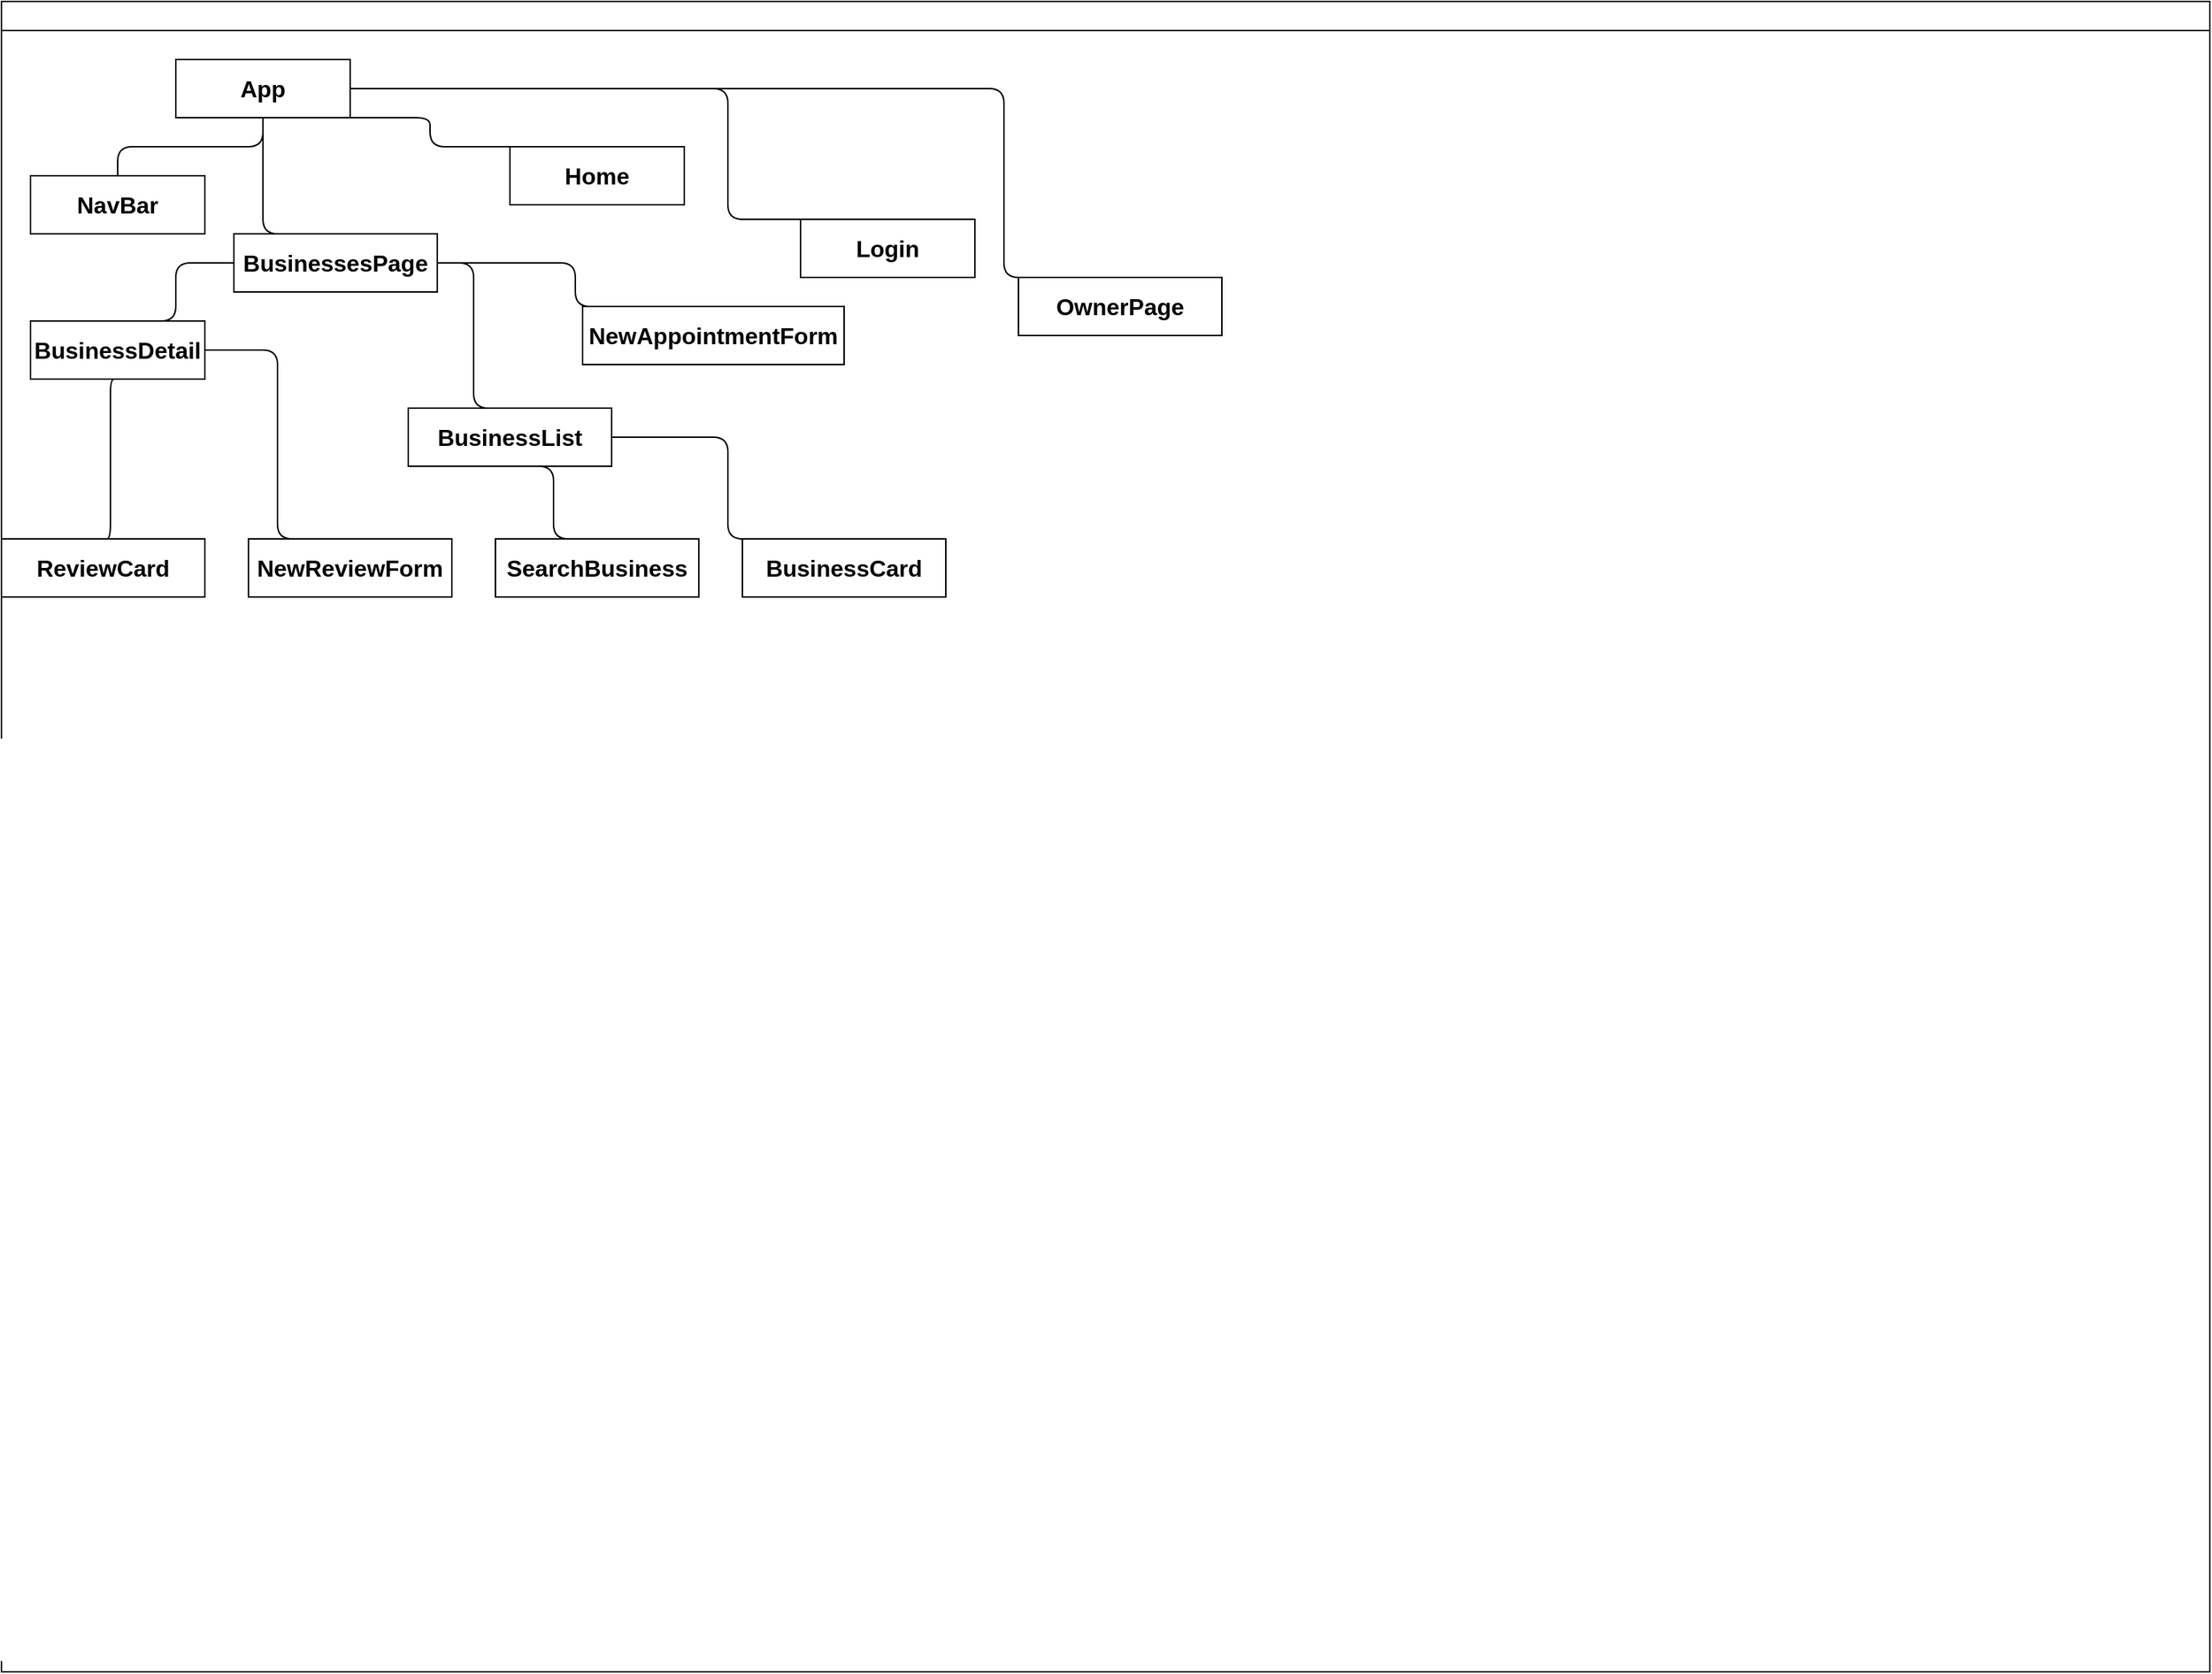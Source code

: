 <mxfile>
    <diagram id="x5R302lMvzV8paGUqvr0" name="Page-1">
        <mxGraphModel dx="1758" dy="379" grid="1" gridSize="10" guides="1" tooltips="1" connect="1" arrows="1" fold="1" page="1" pageScale="1" pageWidth="850" pageHeight="1100" math="0" shadow="0">
            <root>
                <mxCell id="0"/>
                <mxCell id="1" parent="0"/>
                <mxCell id="2" value="&#10;&#10;&#10;&#10;&#10;&#10;&#10;&#10;&#10;&#10;&#10;&#10;&#10;&#10;&#10;&#10;&#10;&#10;&#10;&#10;&#10;&#10;&#10;&#10;" style="swimlane;startSize=20;horizontal=1;containerType=tree;align=center;" vertex="1" parent="1">
                    <mxGeometry x="-690" y="70" width="1520" height="1150" as="geometry"/>
                </mxCell>
                <mxCell id="171" style="edgeStyle=elbowEdgeStyle;html=1;startArrow=none;endArrow=none;entryX=0.5;entryY=0;entryDx=0;entryDy=0;fontSize=16;" edge="1" parent="2" source="4" target="166">
                    <mxGeometry relative="1" as="geometry">
                        <Array as="points">
                            <mxPoint x="690" y="60"/>
                        </Array>
                    </mxGeometry>
                </mxCell>
                <mxCell id="173" style="edgeStyle=elbowEdgeStyle;html=1;startArrow=none;endArrow=none;entryX=0.5;entryY=0;entryDx=0;entryDy=0;fontSize=16;" edge="1" parent="2" source="4" target="172">
                    <mxGeometry relative="1" as="geometry">
                        <Array as="points">
                            <mxPoint x="500" y="100"/>
                        </Array>
                    </mxGeometry>
                </mxCell>
                <mxCell id="4" value="&lt;font style=&quot;font-size: 16px;&quot;&gt;&lt;b&gt;App&lt;/b&gt;&lt;b&gt;&lt;br&gt;&lt;/b&gt;&lt;/font&gt;" style="whiteSpace=wrap;html=1;treeFolding=1;treeMoving=1;newEdgeStyle={&quot;edgeStyle&quot;:&quot;elbowEdgeStyle&quot;,&quot;startArrow&quot;:&quot;none&quot;,&quot;endArrow&quot;:&quot;none&quot;};align=center;" vertex="1" parent="2">
                    <mxGeometry x="120" y="40" width="120" height="40" as="geometry"/>
                </mxCell>
                <mxCell id="25" value="" style="edgeStyle=elbowEdgeStyle;html=1;elbow=vertical;startArrow=none;endArrow=none;" edge="1" source="4" target="26" parent="2">
                    <mxGeometry relative="1" as="geometry">
                        <mxPoint x="100" y="50" as="sourcePoint"/>
                    </mxGeometry>
                </mxCell>
                <mxCell id="26" value="&lt;font style=&quot;font-size: 16px;&quot;&gt;&lt;b&gt;NavBar&lt;/b&gt;&lt;b&gt;&lt;br&gt;&lt;/b&gt;&lt;/font&gt;" style="whiteSpace=wrap;html=1;treeFolding=1;treeMoving=1;newEdgeStyle={&quot;edgeStyle&quot;:&quot;elbowEdgeStyle&quot;,&quot;startArrow&quot;:&quot;none&quot;,&quot;endArrow&quot;:&quot;none&quot;};align=center;" vertex="1" parent="2">
                    <mxGeometry x="20" y="120" width="120" height="40" as="geometry"/>
                </mxCell>
                <mxCell id="54" value="&lt;font style=&quot;font-size: 16px;&quot;&gt;&lt;b&gt;NewReviewForm&lt;/b&gt;&lt;/font&gt;" style="whiteSpace=wrap;html=1;treeFolding=1;treeMoving=1;newEdgeStyle={&quot;edgeStyle&quot;:&quot;elbowEdgeStyle&quot;,&quot;startArrow&quot;:&quot;none&quot;,&quot;endArrow&quot;:&quot;none&quot;};" vertex="1" parent="2">
                    <mxGeometry x="170" y="370" width="140" height="40" as="geometry"/>
                </mxCell>
                <mxCell id="55" value="&lt;font style=&quot;font-size: 16px;&quot;&gt;&lt;b&gt;SearchBusiness&lt;/b&gt;&lt;/font&gt;" style="whiteSpace=wrap;html=1;treeFolding=1;treeMoving=1;newEdgeStyle={&quot;edgeStyle&quot;:&quot;elbowEdgeStyle&quot;,&quot;startArrow&quot;:&quot;none&quot;,&quot;endArrow&quot;:&quot;none&quot;};" vertex="1" parent="2">
                    <mxGeometry x="340" y="370" width="140" height="40" as="geometry"/>
                </mxCell>
                <mxCell id="72" style="edgeStyle=elbowEdgeStyle;html=1;startArrow=none;endArrow=none;entryX=0.5;entryY=0;entryDx=0;entryDy=0;fontSize=16;" edge="1" parent="2" source="56" target="71">
                    <mxGeometry relative="1" as="geometry"/>
                </mxCell>
                <mxCell id="56" value="&lt;font style=&quot;font-size: 16px;&quot;&gt;&lt;b&gt;BusinessList&lt;/b&gt;&lt;/font&gt;" style="whiteSpace=wrap;html=1;treeFolding=1;treeMoving=1;newEdgeStyle={&quot;edgeStyle&quot;:&quot;elbowEdgeStyle&quot;,&quot;startArrow&quot;:&quot;none&quot;,&quot;endArrow&quot;:&quot;none&quot;};" vertex="1" parent="2">
                    <mxGeometry x="280" y="280" width="140" height="40" as="geometry"/>
                </mxCell>
                <mxCell id="68" style="edgeStyle=elbowEdgeStyle;html=1;startArrow=none;endArrow=none;entryX=0.5;entryY=0;entryDx=0;entryDy=0;fontSize=16;" edge="1" parent="2" source="57" target="54">
                    <mxGeometry relative="1" as="geometry"/>
                </mxCell>
                <mxCell id="90" style="edgeStyle=elbowEdgeStyle;html=1;startArrow=none;endArrow=none;exitX=0.5;exitY=1;exitDx=0;exitDy=0;entryX=0.5;entryY=0;entryDx=0;entryDy=0;fontSize=16;" edge="1" parent="2" source="57" target="88">
                    <mxGeometry relative="1" as="geometry"/>
                </mxCell>
                <mxCell id="57" value="&lt;font style=&quot;font-size: 16px;&quot;&gt;&lt;b&gt;BusinessDetail&lt;/b&gt;&lt;/font&gt;" style="whiteSpace=wrap;html=1;treeFolding=1;treeMoving=1;newEdgeStyle={&quot;edgeStyle&quot;:&quot;elbowEdgeStyle&quot;,&quot;startArrow&quot;:&quot;none&quot;,&quot;endArrow&quot;:&quot;none&quot;};" vertex="1" parent="2">
                    <mxGeometry x="20" y="220" width="120" height="40" as="geometry"/>
                </mxCell>
                <mxCell id="71" value="&lt;font style=&quot;font-size: 16px;&quot;&gt;&lt;b&gt;BusinessCard&lt;/b&gt;&lt;/font&gt;" style="whiteSpace=wrap;html=1;treeFolding=1;treeMoving=1;newEdgeStyle={&quot;edgeStyle&quot;:&quot;elbowEdgeStyle&quot;,&quot;startArrow&quot;:&quot;none&quot;,&quot;endArrow&quot;:&quot;none&quot;};" vertex="1" parent="2">
                    <mxGeometry x="510" y="370" width="140" height="40" as="geometry"/>
                </mxCell>
                <mxCell id="165" style="edgeStyle=elbowEdgeStyle;html=1;startArrow=none;endArrow=none;entryX=0.5;entryY=0;entryDx=0;entryDy=0;fontSize=16;" edge="1" parent="2" source="58" target="164">
                    <mxGeometry relative="1" as="geometry"/>
                </mxCell>
                <mxCell id="58" value="&lt;font style=&quot;font-size: 16px;&quot;&gt;&lt;b&gt;BusinessesPage&lt;/b&gt;&lt;/font&gt;" style="whiteSpace=wrap;html=1;treeFolding=1;treeMoving=1;newEdgeStyle={&quot;edgeStyle&quot;:&quot;elbowEdgeStyle&quot;,&quot;startArrow&quot;:&quot;none&quot;,&quot;endArrow&quot;:&quot;none&quot;};" vertex="1" parent="2">
                    <mxGeometry x="160" y="160" width="140" height="40" as="geometry"/>
                </mxCell>
                <mxCell id="67" style="edgeStyle=elbowEdgeStyle;html=1;startArrow=none;endArrow=none;entryX=0.5;entryY=0;entryDx=0;entryDy=0;fontSize=16;" edge="1" parent="2" source="58" target="57">
                    <mxGeometry relative="1" as="geometry"/>
                </mxCell>
                <mxCell id="69" style="edgeStyle=elbowEdgeStyle;html=1;startArrow=none;endArrow=none;entryX=0.5;entryY=0;entryDx=0;entryDy=0;fontSize=16;exitX=0.5;exitY=1;exitDx=0;exitDy=0;" edge="1" parent="2" source="56" target="55">
                    <mxGeometry relative="1" as="geometry">
                        <mxPoint x="310" y="280" as="sourcePoint"/>
                    </mxGeometry>
                </mxCell>
                <mxCell id="70" style="edgeStyle=elbowEdgeStyle;html=1;startArrow=none;endArrow=none;entryX=0.5;entryY=0;entryDx=0;entryDy=0;fontSize=16;" edge="1" parent="2" source="58" target="56">
                    <mxGeometry relative="1" as="geometry"/>
                </mxCell>
                <mxCell id="88" value="&lt;font style=&quot;font-size: 16px;&quot;&gt;&lt;b&gt;ReviewCard&lt;/b&gt;&lt;/font&gt;" style="whiteSpace=wrap;html=1;treeFolding=1;treeMoving=1;newEdgeStyle={&quot;edgeStyle&quot;:&quot;elbowEdgeStyle&quot;,&quot;startArrow&quot;:&quot;none&quot;,&quot;endArrow&quot;:&quot;none&quot;};" vertex="1" parent="2">
                    <mxGeometry y="370" width="140" height="40" as="geometry"/>
                </mxCell>
                <mxCell id="59" value="&lt;font style=&quot;font-size: 16px;&quot;&gt;&lt;b&gt;Home&lt;/b&gt;&lt;/font&gt;" style="whiteSpace=wrap;html=1;treeFolding=1;treeMoving=1;newEdgeStyle={&quot;edgeStyle&quot;:&quot;elbowEdgeStyle&quot;,&quot;startArrow&quot;:&quot;none&quot;,&quot;endArrow&quot;:&quot;none&quot;};" vertex="1" parent="2">
                    <mxGeometry x="350" y="100" width="120" height="40" as="geometry"/>
                </mxCell>
                <mxCell id="66" style="edgeStyle=elbowEdgeStyle;html=1;startArrow=none;endArrow=none;exitX=0.5;exitY=0;exitDx=0;exitDy=0;entryX=0.5;entryY=1;entryDx=0;entryDy=0;fontSize=16;" edge="1" parent="2" source="59" target="4">
                    <mxGeometry relative="1" as="geometry"/>
                </mxCell>
                <mxCell id="65" style="edgeStyle=elbowEdgeStyle;html=1;startArrow=none;endArrow=none;entryX=0.5;entryY=0;entryDx=0;entryDy=0;fontSize=16;" edge="1" parent="2" source="4" target="58">
                    <mxGeometry relative="1" as="geometry">
                        <Array as="points">
                            <mxPoint x="180" y="120"/>
                        </Array>
                    </mxGeometry>
                </mxCell>
                <mxCell id="164" value="&lt;font style=&quot;font-size: 16px;&quot;&gt;&lt;b&gt;NewAppointmentForm&lt;/b&gt;&lt;/font&gt;" style="whiteSpace=wrap;html=1;treeFolding=1;treeMoving=1;newEdgeStyle={&quot;edgeStyle&quot;:&quot;elbowEdgeStyle&quot;,&quot;startArrow&quot;:&quot;none&quot;,&quot;endArrow&quot;:&quot;none&quot;};" vertex="1" parent="2">
                    <mxGeometry x="400" y="210" width="180" height="40" as="geometry"/>
                </mxCell>
                <mxCell id="166" value="&lt;span style=&quot;font-size: 16px;&quot;&gt;&lt;b&gt;OwnerPage&lt;/b&gt;&lt;/span&gt;" style="whiteSpace=wrap;html=1;treeFolding=1;treeMoving=1;newEdgeStyle={&quot;edgeStyle&quot;:&quot;elbowEdgeStyle&quot;,&quot;startArrow&quot;:&quot;none&quot;,&quot;endArrow&quot;:&quot;none&quot;};" vertex="1" parent="2">
                    <mxGeometry x="700" y="190" width="140" height="40" as="geometry"/>
                </mxCell>
                <mxCell id="172" value="&lt;font style=&quot;font-size: 16px;&quot;&gt;&lt;b&gt;Login&lt;/b&gt;&lt;b&gt;&lt;br&gt;&lt;/b&gt;&lt;/font&gt;" style="whiteSpace=wrap;html=1;treeFolding=1;treeMoving=1;newEdgeStyle={&quot;edgeStyle&quot;:&quot;elbowEdgeStyle&quot;,&quot;startArrow&quot;:&quot;none&quot;,&quot;endArrow&quot;:&quot;none&quot;};align=center;" vertex="1" parent="2">
                    <mxGeometry x="550" y="150" width="120" height="40" as="geometry"/>
                </mxCell>
            </root>
        </mxGraphModel>
    </diagram>
</mxfile>